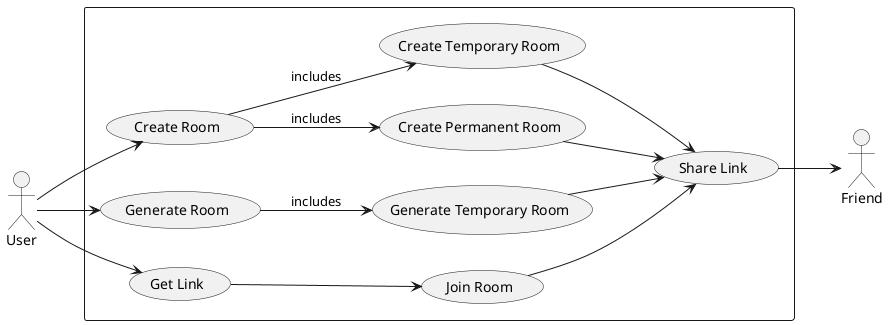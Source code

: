 @startuml
left to right direction

actor User 
actor Friend
rectangle {
  usecase "Create Room"
  usecase "Join Room"
  usecase "Generate Room"
  User --> (Create Room)
  User --> (Generate Room)
  User --> (Get Link)
  (Get Link) --> (Join Room)
  (Create Room) --> (Create Permanent Room) : includes
  (Create Room) --> (Create Temporary Room): includes
  (Generate Room) --> (Generate Temporary Room) : includes
  (Generate Temporary Room) --> (Share Link)
  (Create Temporary Room) --> (Share Link)
  (Create Permanent Room) --> (Share Link)
  (Join Room) --> (Share Link)
   (Share Link) --> Friend
}

@enduml
